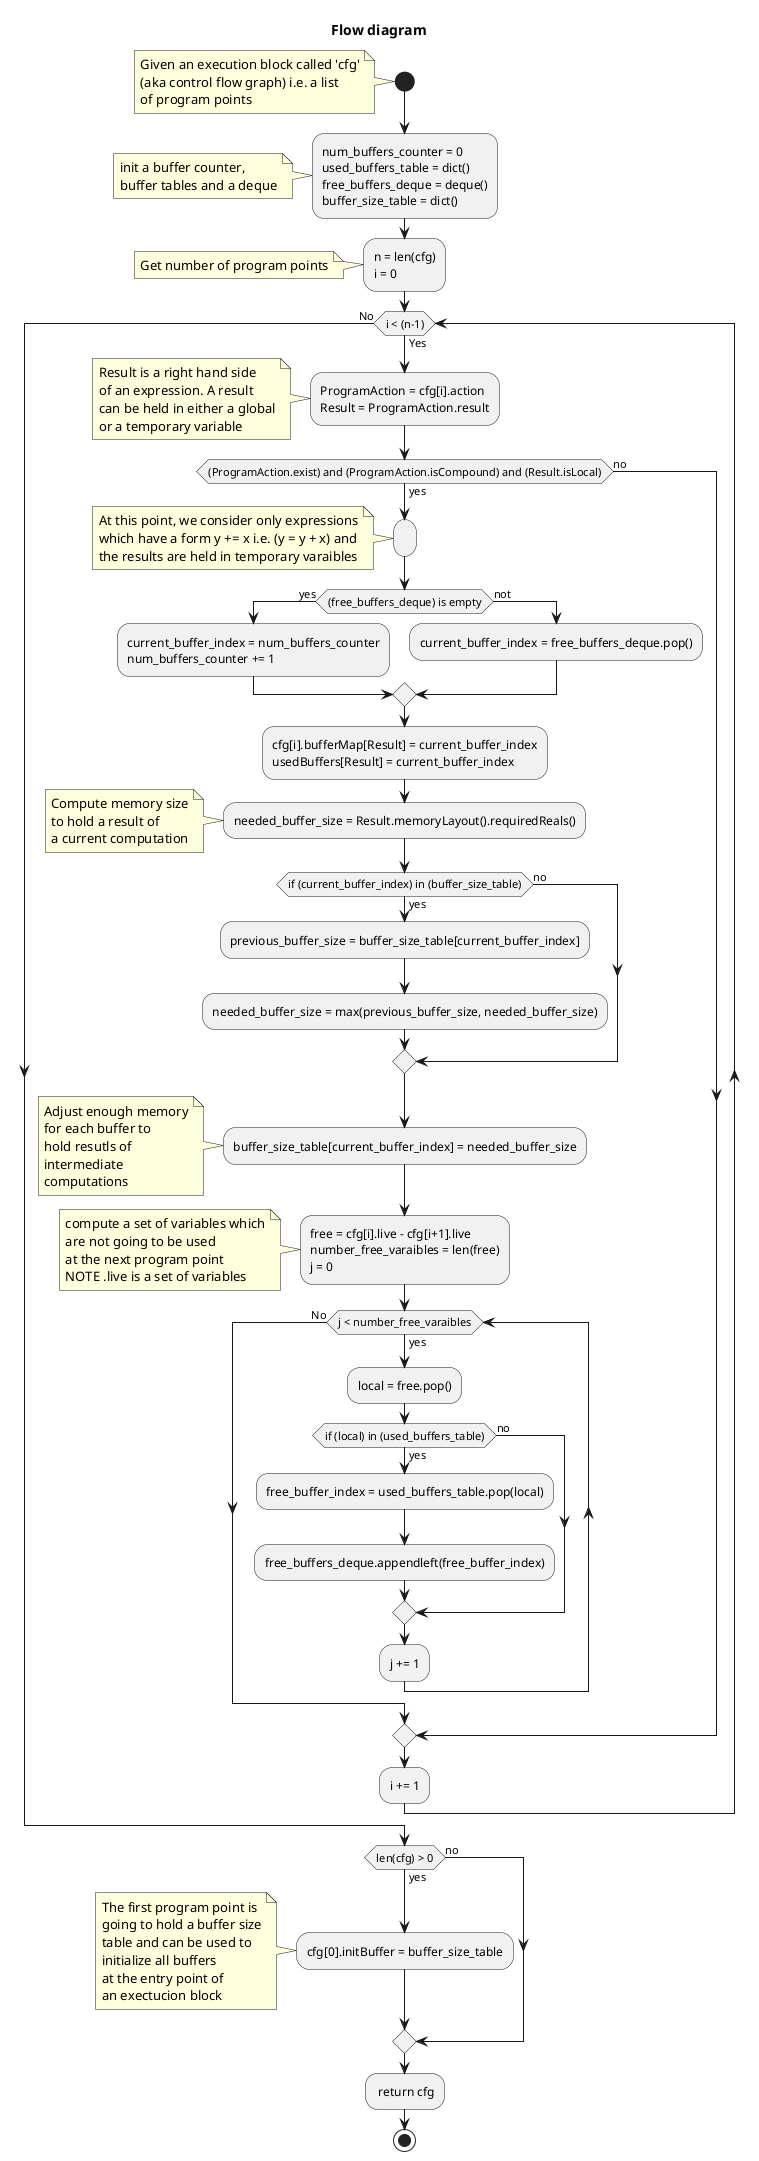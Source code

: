       @startuml

      title Flow diagram


      start
      note left
          Given an execution block called 'cfg'
          (aka control flow graph) i.e. a list
          of program points
      end note

      :num_buffers_counter = 0
      used_buffers_table = dict()
      free_buffers_deque = deque()
      buffer_size_table = dict();

      note left
          init a buffer counter,
          buffer tables and a deque
      end note

      :n = len(cfg)
      i = 0;
      note left
          Get number of program points
      end note

      while (i < (n-1)) is (Yes)

          :ProgramAction = cfg[i].action
          Result = ProgramAction.result;

          note left
              Result is a right hand side
              of an expression. A result
              can be held in either a global
              or a temporary variable
          end note

          if ((ProgramAction.exist) and (ProgramAction.isCompound) and (Result.isLocal)) then (yes)

          :;
          note left
              At this point, we consider only expressions
              which have a form y += x i.e. (y = y + x) and
              the results are held in temporary varaibles
          end note

          if ((free_buffers_deque) is empty) then (yes)
              :current_buffer_index = num_buffers_counter
              num_buffers_counter += 1;
          else (not)
              :current_buffer_index = free_buffers_deque.pop();
          endif


          :cfg[i].bufferMap[Result] = current_buffer_index
          usedBuffers[Result] = current_buffer_index;

          :needed_buffer_size = Result.memoryLayout().requiredReals();

          note left
              Compute memory size
              to hold a result of
              a current computation
          end note

          if (if (current_buffer_index) in (buffer_size_table)) then(yes)

              :previous_buffer_size = buffer_size_table[current_buffer_index];
              :needed_buffer_size = max(previous_buffer_size, needed_buffer_size);

          else (no)
          endif

          :buffer_size_table[current_buffer_index] = needed_buffer_size;

          note left
              Adjust enough memory
              for each buffer to
              hold resutls of
              intermediate
              computations
          end note


          :free = cfg[i].live - cfg[i+1].live
          number_free_varaibles = len(free)
          j = 0;

          note left
              compute a set of variables which
              are not going to be used
              at the next program point
              NOTE .live is a set of variables
          end note



          while (j < number_free_varaibles)  is (yes)
            :local = free.pop();

            if (if (local) in (used_buffers_table)) then (yes)

              :free_buffer_index = used_buffers_table.pop(local);
              :free_buffers_deque.appendleft(free_buffer_index);

            else (no)
            endif
            :j += 1;
          endwhile (No)

          else (no)
          endif

      :i += 1;
      endwhile (No)

      if (len(cfg) > 0) then (yes)
      :cfg[0].initBuffer = buffer_size_table;

      note left
          The first program point is
          going to hold a buffer size
          table and can be used to
          initialize all buffers
          at the entry point of
          an exectucion block
      end note

      else (no)
      endif

      : return cfg;
      stop

      @enduml